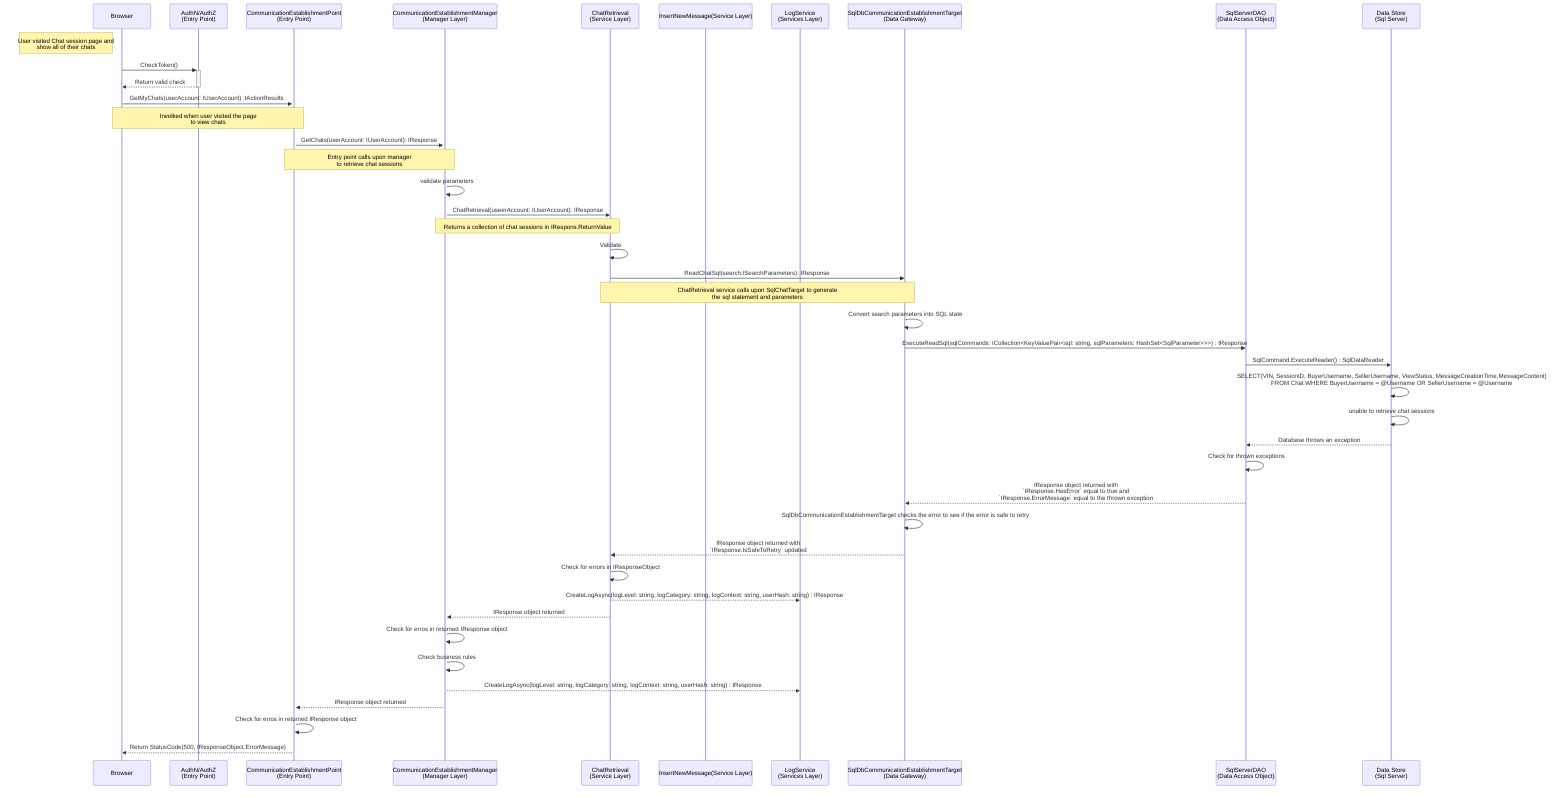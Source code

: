 sequenceDiagram
participant u as Browser
participant az as AuthN/AuthZ<br>(Entry Point)
participant e as CommunicationEstablishmentPoint<br>(Entry Point)
participant m as CommunicationEstablishmentManager<br>(Manager Layer)
participant s as ChatRetrieval<br>(Service Layer)
participant cs as InsertNewMessage(Service Layer)
participant ll as LogService<br>(Services Layer)
participant dt as SqlDbCommunicationEstablishmentTarget<br>(Data Gateway)
participant da as SqlServerDAO<br>(Data Access Object)
participant ds as Data Store<br>(Sql Server)

Note Left of u: User visited Chat session page and <br>  show all of their chats

u->>+az: CheckToken() 
az-->>-u: Return valid check

u->>+e:GetMyChats(userAccount: IUserAccount) :IActionResults
Note over u,e: Involked when user visited the page <br> to view chats

e->>+m:GetChats(userAccount: IUserAccount): IResponse
Note over e,m: Entry point calls upon manager <br> to retrieve chat sessions

m->>m: validate parameters

m->>s: ChatRetrieval(useerAccount: IUserAccount): IResponse
Note over m,s: Returns a collection of chat sessions in IRespons.ReturnValue

s->>s:Validate

s->>dt:ReadChatSql(search:ISearchParameters): IResponse
Note over s,dt: ChatRetrieval service calls upon SqlChatTarget to generate <br> the sql statement and parameters

dt->>dt:Convert search parameters into SQL state

dt->>da:ExecuteReadSql(sqlCommands: ICollection<KeyValuePair<sql: string, sqlParameters: HashSet<SqlParameter>>>) : IResponse

da->>ds:SqlCommand.ExecuteReader() : SqlDataReader

ds->>ds: SELECT(VIN, SessionID, BuyerUsername, SellerUsername, ViewStatus, MessageCreationTime,MessageContent) <br> FROM Chat WHERE BuyerUsername = @Username OR SellerUsername = @Username 

ds->>ds: unable to retrieve chat sessions

ds-->>da: Database throws an exception

da->>da:Check for thrown exceptions

da-->>dt:IResponse object returned with <br> `IResponse.HasError` equal to true and <br>`IResponse.ErrorMessage` equal to the thrown exception

dt->>dt:SqlDbCommunicationEstablishmentTarget checks the error to see if the error is safe to retry

dt-->>s:IResponse object returned with<br>`IResponse.IsSafeToRetry` updated

s->>s:Check for errors in IResponseObject

s-->>ll: CreateLogAsync(logLevel: string, logCategory: string, logContext: string, userHash: string) : IResponse

s-->>m: IResponse object returned

m->>m: Check for erros in returned IResponse object

m->>m: Check business rules

m-->>ll:CreateLogAsync(logLevel: string, logCategory: string, logContext: string, userHash: string) : IResponse

m-->>e: IResponse object returned

e->>e: Check for erros in returned IResponse object

e-->>u:Return StatusCode(500, IResponseObject.ErrorMessage)